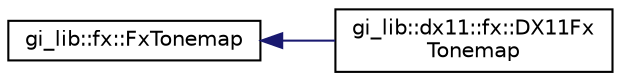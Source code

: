 digraph "Graphical Class Hierarchy"
{
  edge [fontname="Helvetica",fontsize="10",labelfontname="Helvetica",labelfontsize="10"];
  node [fontname="Helvetica",fontsize="10",shape=record];
  rankdir="LR";
  Node1 [label="gi_lib::fx::FxTonemap",height=0.2,width=0.4,color="black", fillcolor="white", style="filled",URL="$classgi__lib_1_1fx_1_1_fx_tonemap.html",tooltip="Performs the tonemapping of an image. "];
  Node1 -> Node2 [dir="back",color="midnightblue",fontsize="10",style="solid",fontname="Helvetica"];
  Node2 [label="gi_lib::dx11::fx::DX11Fx\lTonemap",height=0.2,width=0.4,color="black", fillcolor="white", style="filled",URL="$classgi__lib_1_1dx11_1_1fx_1_1_d_x11_fx_tonemap.html"];
}
